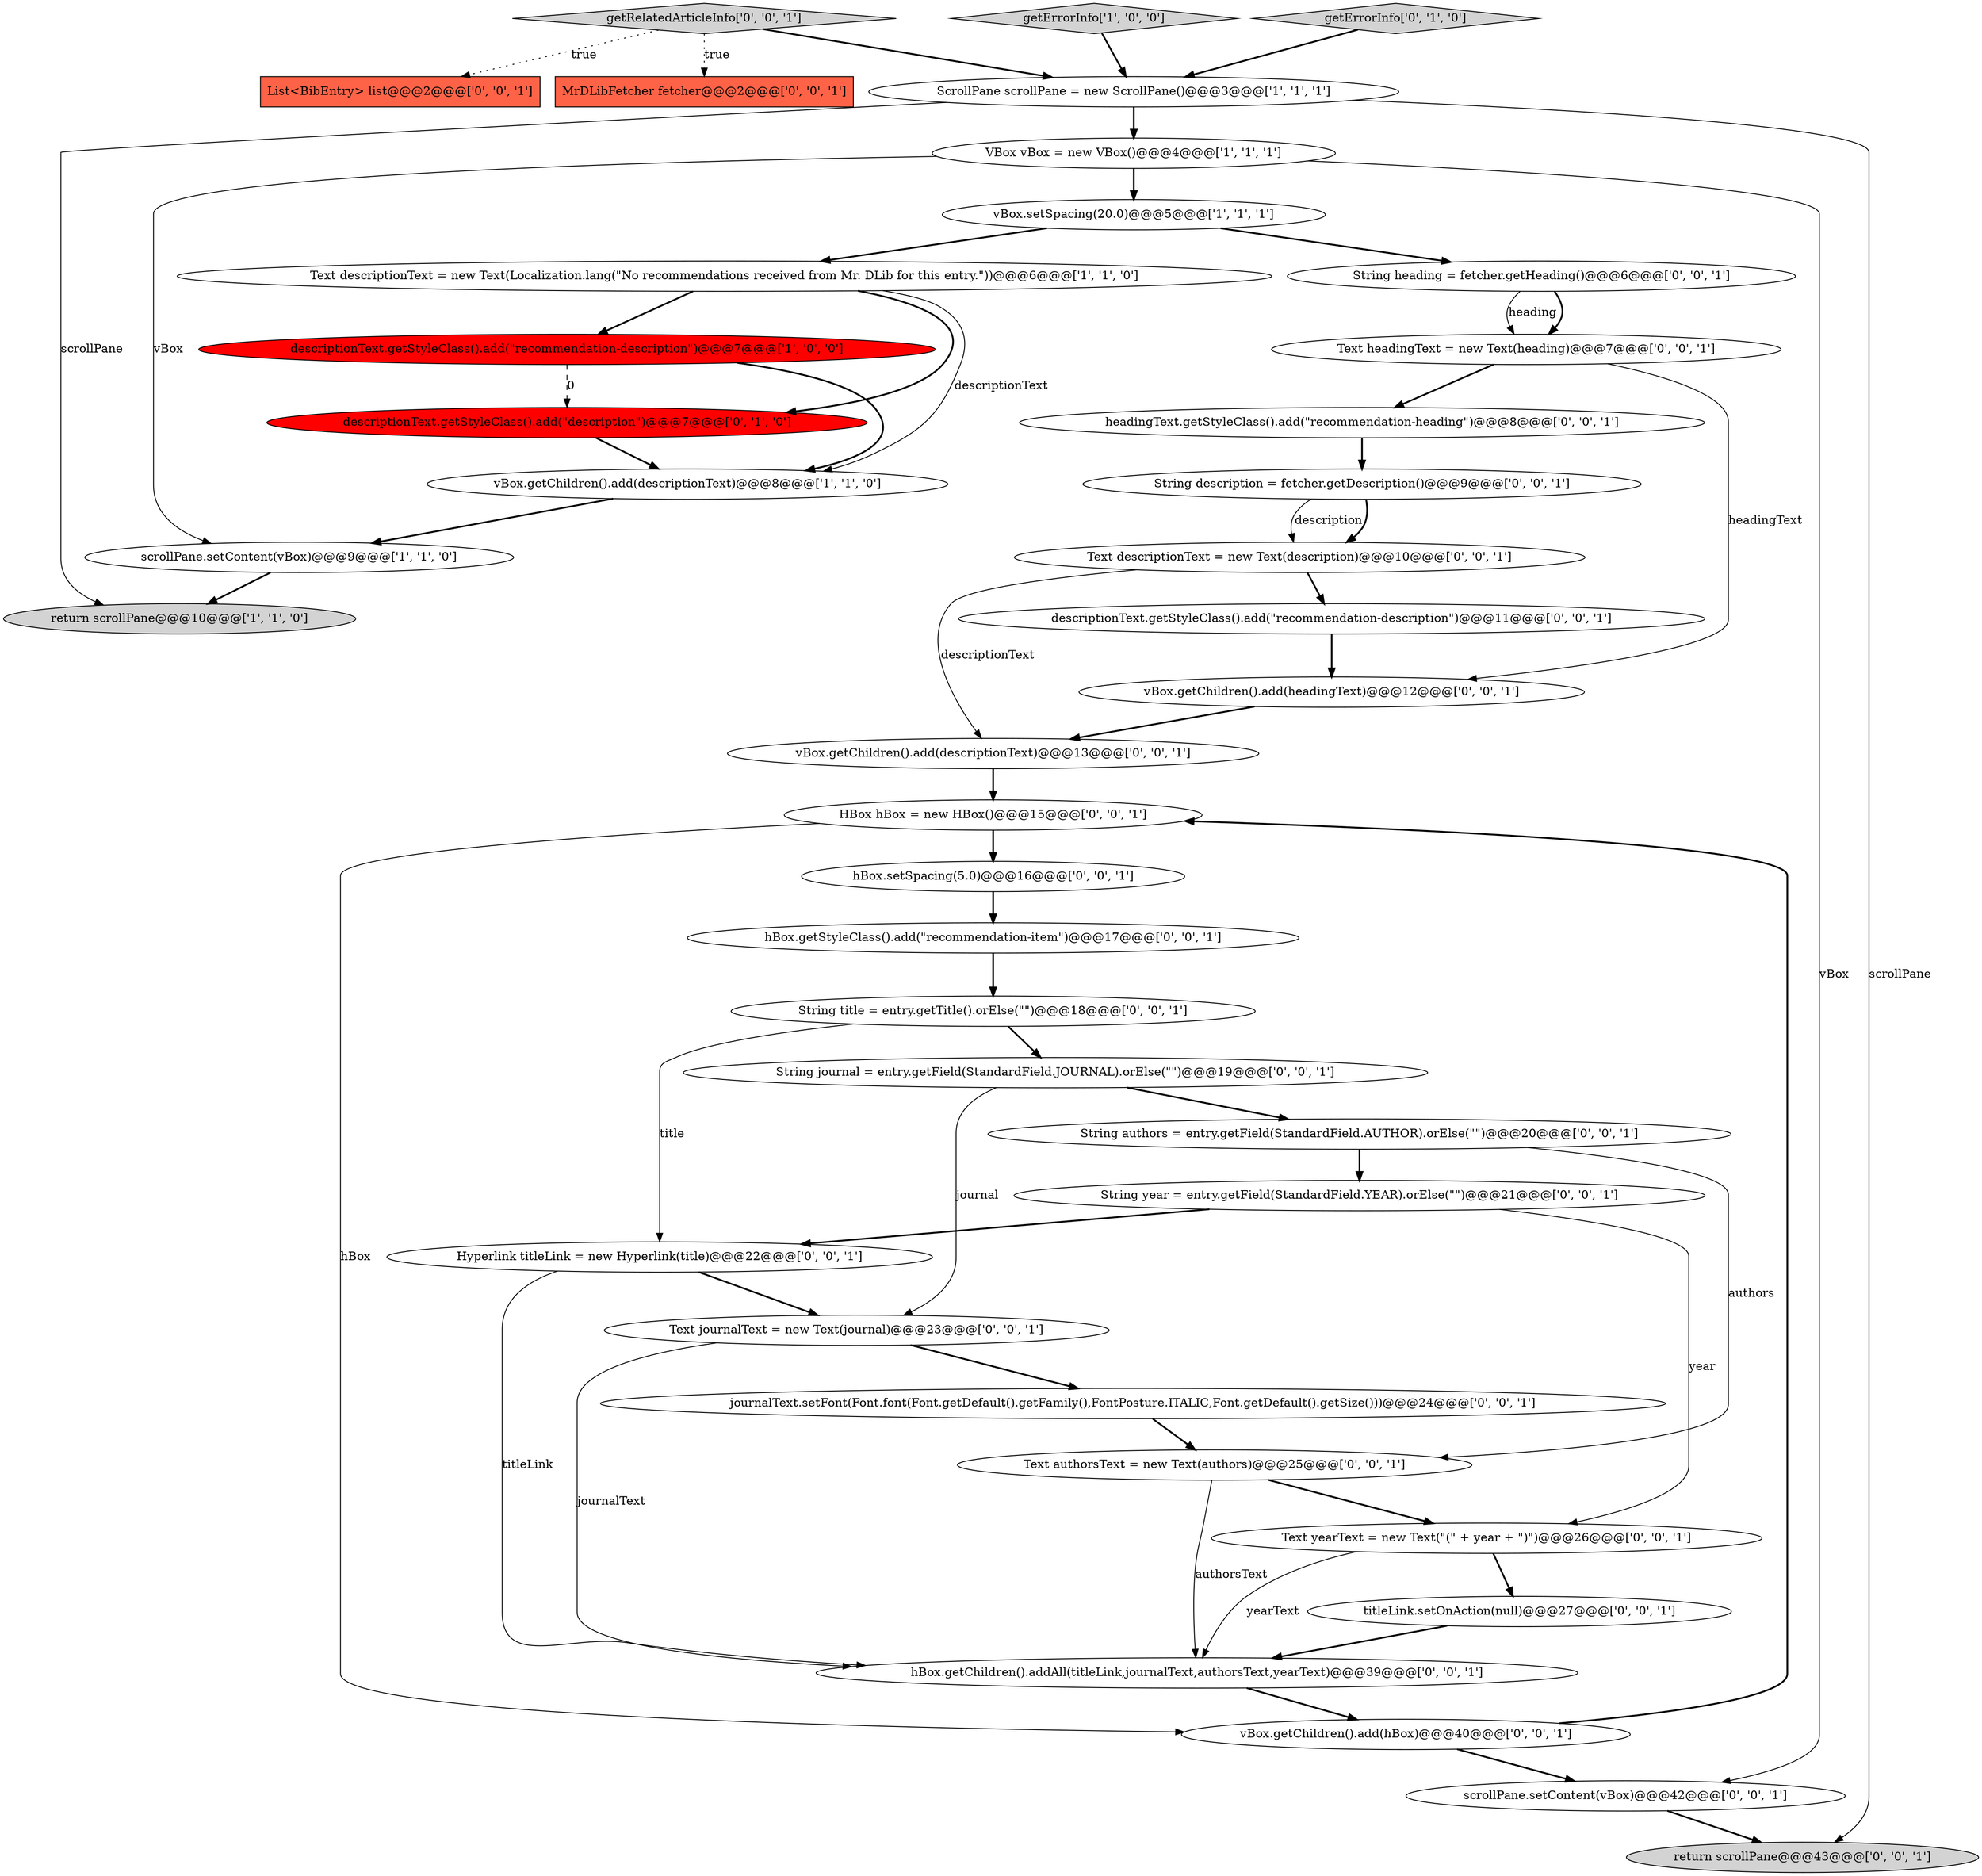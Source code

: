 digraph {
23 [style = filled, label = "HBox hBox = new HBox()@@@15@@@['0', '0', '1']", fillcolor = white, shape = ellipse image = "AAA0AAABBB3BBB"];
33 [style = filled, label = "String authors = entry.getField(StandardField.AUTHOR).orElse(\"\")@@@20@@@['0', '0', '1']", fillcolor = white, shape = ellipse image = "AAA0AAABBB3BBB"];
8 [style = filled, label = "scrollPane.setContent(vBox)@@@9@@@['1', '1', '0']", fillcolor = white, shape = ellipse image = "AAA0AAABBB1BBB"];
19 [style = filled, label = "String journal = entry.getField(StandardField.JOURNAL).orElse(\"\")@@@19@@@['0', '0', '1']", fillcolor = white, shape = ellipse image = "AAA0AAABBB3BBB"];
14 [style = filled, label = "Text descriptionText = new Text(description)@@@10@@@['0', '0', '1']", fillcolor = white, shape = ellipse image = "AAA0AAABBB3BBB"];
1 [style = filled, label = "return scrollPane@@@10@@@['1', '1', '0']", fillcolor = lightgray, shape = ellipse image = "AAA0AAABBB1BBB"];
21 [style = filled, label = "vBox.getChildren().add(hBox)@@@40@@@['0', '0', '1']", fillcolor = white, shape = ellipse image = "AAA0AAABBB3BBB"];
25 [style = filled, label = "String year = entry.getField(StandardField.YEAR).orElse(\"\")@@@21@@@['0', '0', '1']", fillcolor = white, shape = ellipse image = "AAA0AAABBB3BBB"];
5 [style = filled, label = "VBox vBox = new VBox()@@@4@@@['1', '1', '1']", fillcolor = white, shape = ellipse image = "AAA0AAABBB1BBB"];
10 [style = filled, label = "descriptionText.getStyleClass().add(\"description\")@@@7@@@['0', '1', '0']", fillcolor = red, shape = ellipse image = "AAA1AAABBB2BBB"];
34 [style = filled, label = "Hyperlink titleLink = new Hyperlink(title)@@@22@@@['0', '0', '1']", fillcolor = white, shape = ellipse image = "AAA0AAABBB3BBB"];
6 [style = filled, label = "vBox.getChildren().add(descriptionText)@@@8@@@['1', '1', '0']", fillcolor = white, shape = ellipse image = "AAA0AAABBB1BBB"];
22 [style = filled, label = "Text headingText = new Text(heading)@@@7@@@['0', '0', '1']", fillcolor = white, shape = ellipse image = "AAA0AAABBB3BBB"];
18 [style = filled, label = "Text journalText = new Text(journal)@@@23@@@['0', '0', '1']", fillcolor = white, shape = ellipse image = "AAA0AAABBB3BBB"];
0 [style = filled, label = "vBox.setSpacing(20.0)@@@5@@@['1', '1', '1']", fillcolor = white, shape = ellipse image = "AAA0AAABBB1BBB"];
31 [style = filled, label = "hBox.getStyleClass().add(\"recommendation-item\")@@@17@@@['0', '0', '1']", fillcolor = white, shape = ellipse image = "AAA0AAABBB3BBB"];
28 [style = filled, label = "vBox.getChildren().add(descriptionText)@@@13@@@['0', '0', '1']", fillcolor = white, shape = ellipse image = "AAA0AAABBB3BBB"];
30 [style = filled, label = "vBox.getChildren().add(headingText)@@@12@@@['0', '0', '1']", fillcolor = white, shape = ellipse image = "AAA0AAABBB3BBB"];
32 [style = filled, label = "descriptionText.getStyleClass().add(\"recommendation-description\")@@@11@@@['0', '0', '1']", fillcolor = white, shape = ellipse image = "AAA0AAABBB3BBB"];
38 [style = filled, label = "titleLink.setOnAction(null)@@@27@@@['0', '0', '1']", fillcolor = white, shape = ellipse image = "AAA0AAABBB3BBB"];
11 [style = filled, label = "String title = entry.getTitle().orElse(\"\")@@@18@@@['0', '0', '1']", fillcolor = white, shape = ellipse image = "AAA0AAABBB3BBB"];
26 [style = filled, label = "hBox.getChildren().addAll(titleLink,journalText,authorsText,yearText)@@@39@@@['0', '0', '1']", fillcolor = white, shape = ellipse image = "AAA0AAABBB3BBB"];
24 [style = filled, label = "hBox.setSpacing(5.0)@@@16@@@['0', '0', '1']", fillcolor = white, shape = ellipse image = "AAA0AAABBB3BBB"];
16 [style = filled, label = "headingText.getStyleClass().add(\"recommendation-heading\")@@@8@@@['0', '0', '1']", fillcolor = white, shape = ellipse image = "AAA0AAABBB3BBB"];
7 [style = filled, label = "descriptionText.getStyleClass().add(\"recommendation-description\")@@@7@@@['1', '0', '0']", fillcolor = red, shape = ellipse image = "AAA1AAABBB1BBB"];
17 [style = filled, label = "List<BibEntry> list@@@2@@@['0', '0', '1']", fillcolor = tomato, shape = box image = "AAA0AAABBB3BBB"];
37 [style = filled, label = "String description = fetcher.getDescription()@@@9@@@['0', '0', '1']", fillcolor = white, shape = ellipse image = "AAA0AAABBB3BBB"];
13 [style = filled, label = "MrDLibFetcher fetcher@@@2@@@['0', '0', '1']", fillcolor = tomato, shape = box image = "AAA0AAABBB3BBB"];
20 [style = filled, label = "getRelatedArticleInfo['0', '0', '1']", fillcolor = lightgray, shape = diamond image = "AAA0AAABBB3BBB"];
9 [style = filled, label = "getErrorInfo['0', '1', '0']", fillcolor = lightgray, shape = diamond image = "AAA0AAABBB2BBB"];
4 [style = filled, label = "Text descriptionText = new Text(Localization.lang(\"No recommendations received from Mr. DLib for this entry.\"))@@@6@@@['1', '1', '0']", fillcolor = white, shape = ellipse image = "AAA0AAABBB1BBB"];
27 [style = filled, label = "return scrollPane@@@43@@@['0', '0', '1']", fillcolor = lightgray, shape = ellipse image = "AAA0AAABBB3BBB"];
36 [style = filled, label = "Text authorsText = new Text(authors)@@@25@@@['0', '0', '1']", fillcolor = white, shape = ellipse image = "AAA0AAABBB3BBB"];
35 [style = filled, label = "String heading = fetcher.getHeading()@@@6@@@['0', '0', '1']", fillcolor = white, shape = ellipse image = "AAA0AAABBB3BBB"];
15 [style = filled, label = "journalText.setFont(Font.font(Font.getDefault().getFamily(),FontPosture.ITALIC,Font.getDefault().getSize()))@@@24@@@['0', '0', '1']", fillcolor = white, shape = ellipse image = "AAA0AAABBB3BBB"];
3 [style = filled, label = "ScrollPane scrollPane = new ScrollPane()@@@3@@@['1', '1', '1']", fillcolor = white, shape = ellipse image = "AAA0AAABBB1BBB"];
29 [style = filled, label = "Text yearText = new Text(\"(\" + year + \")\")@@@26@@@['0', '0', '1']", fillcolor = white, shape = ellipse image = "AAA0AAABBB3BBB"];
2 [style = filled, label = "getErrorInfo['1', '0', '0']", fillcolor = lightgray, shape = diamond image = "AAA0AAABBB1BBB"];
12 [style = filled, label = "scrollPane.setContent(vBox)@@@42@@@['0', '0', '1']", fillcolor = white, shape = ellipse image = "AAA0AAABBB3BBB"];
19->33 [style = bold, label=""];
4->10 [style = bold, label=""];
4->6 [style = solid, label="descriptionText"];
16->37 [style = bold, label=""];
3->27 [style = solid, label="scrollPane"];
25->34 [style = bold, label=""];
18->26 [style = solid, label="journalText"];
22->16 [style = bold, label=""];
36->29 [style = bold, label=""];
20->17 [style = dotted, label="true"];
35->22 [style = bold, label=""];
2->3 [style = bold, label=""];
36->26 [style = solid, label="authorsText"];
18->15 [style = bold, label=""];
25->29 [style = solid, label="year"];
34->18 [style = bold, label=""];
11->34 [style = solid, label="title"];
20->3 [style = bold, label=""];
11->19 [style = bold, label=""];
29->26 [style = solid, label="yearText"];
32->30 [style = bold, label=""];
10->6 [style = bold, label=""];
37->14 [style = solid, label="description"];
31->11 [style = bold, label=""];
4->7 [style = bold, label=""];
3->1 [style = solid, label="scrollPane"];
26->21 [style = bold, label=""];
21->12 [style = bold, label=""];
19->18 [style = solid, label="journal"];
8->1 [style = bold, label=""];
37->14 [style = bold, label=""];
3->5 [style = bold, label=""];
23->24 [style = bold, label=""];
30->28 [style = bold, label=""];
14->28 [style = solid, label="descriptionText"];
35->22 [style = solid, label="heading"];
5->0 [style = bold, label=""];
24->31 [style = bold, label=""];
33->25 [style = bold, label=""];
0->4 [style = bold, label=""];
28->23 [style = bold, label=""];
6->8 [style = bold, label=""];
7->6 [style = bold, label=""];
0->35 [style = bold, label=""];
33->36 [style = solid, label="authors"];
9->3 [style = bold, label=""];
5->8 [style = solid, label="vBox"];
7->10 [style = dashed, label="0"];
20->13 [style = dotted, label="true"];
29->38 [style = bold, label=""];
38->26 [style = bold, label=""];
5->12 [style = solid, label="vBox"];
34->26 [style = solid, label="titleLink"];
14->32 [style = bold, label=""];
12->27 [style = bold, label=""];
23->21 [style = solid, label="hBox"];
22->30 [style = solid, label="headingText"];
15->36 [style = bold, label=""];
21->23 [style = bold, label=""];
}
